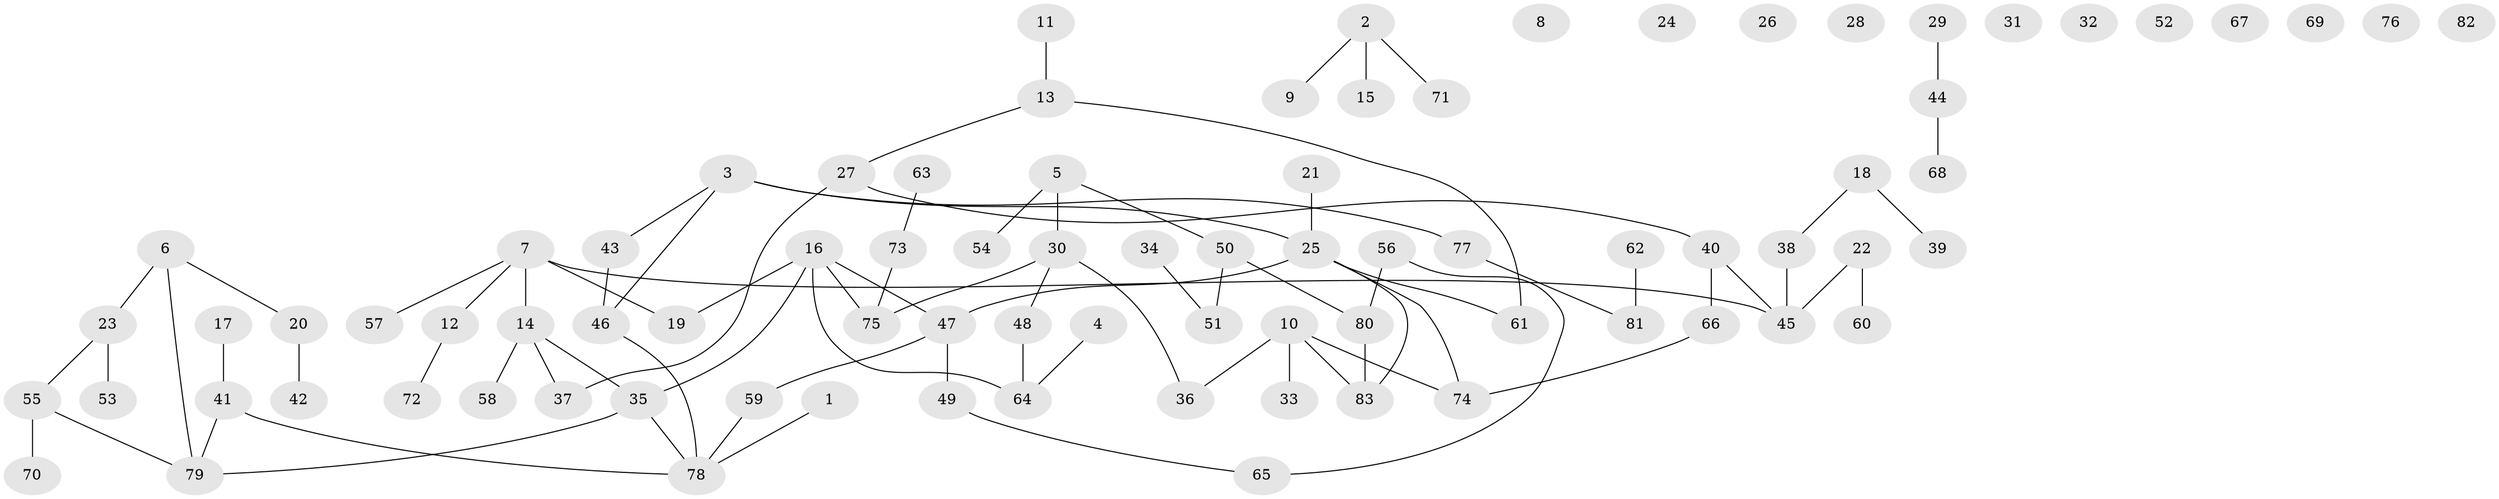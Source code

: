 // Generated by graph-tools (version 1.1) at 2025/00/03/09/25 03:00:50]
// undirected, 83 vertices, 83 edges
graph export_dot {
graph [start="1"]
  node [color=gray90,style=filled];
  1;
  2;
  3;
  4;
  5;
  6;
  7;
  8;
  9;
  10;
  11;
  12;
  13;
  14;
  15;
  16;
  17;
  18;
  19;
  20;
  21;
  22;
  23;
  24;
  25;
  26;
  27;
  28;
  29;
  30;
  31;
  32;
  33;
  34;
  35;
  36;
  37;
  38;
  39;
  40;
  41;
  42;
  43;
  44;
  45;
  46;
  47;
  48;
  49;
  50;
  51;
  52;
  53;
  54;
  55;
  56;
  57;
  58;
  59;
  60;
  61;
  62;
  63;
  64;
  65;
  66;
  67;
  68;
  69;
  70;
  71;
  72;
  73;
  74;
  75;
  76;
  77;
  78;
  79;
  80;
  81;
  82;
  83;
  1 -- 78;
  2 -- 9;
  2 -- 15;
  2 -- 71;
  3 -- 25;
  3 -- 43;
  3 -- 46;
  3 -- 77;
  4 -- 64;
  5 -- 30;
  5 -- 50;
  5 -- 54;
  6 -- 20;
  6 -- 23;
  6 -- 79;
  7 -- 12;
  7 -- 14;
  7 -- 19;
  7 -- 45;
  7 -- 57;
  10 -- 33;
  10 -- 36;
  10 -- 74;
  10 -- 83;
  11 -- 13;
  12 -- 72;
  13 -- 27;
  13 -- 61;
  14 -- 35;
  14 -- 37;
  14 -- 58;
  16 -- 19;
  16 -- 35;
  16 -- 47;
  16 -- 64;
  16 -- 75;
  17 -- 41;
  18 -- 38;
  18 -- 39;
  20 -- 42;
  21 -- 25;
  22 -- 45;
  22 -- 60;
  23 -- 53;
  23 -- 55;
  25 -- 47;
  25 -- 61;
  25 -- 74;
  25 -- 83;
  27 -- 37;
  27 -- 40;
  29 -- 44;
  30 -- 36;
  30 -- 48;
  30 -- 75;
  34 -- 51;
  35 -- 78;
  35 -- 79;
  38 -- 45;
  40 -- 45;
  40 -- 66;
  41 -- 78;
  41 -- 79;
  43 -- 46;
  44 -- 68;
  46 -- 78;
  47 -- 49;
  47 -- 59;
  48 -- 64;
  49 -- 65;
  50 -- 51;
  50 -- 80;
  55 -- 70;
  55 -- 79;
  56 -- 65;
  56 -- 80;
  59 -- 78;
  62 -- 81;
  63 -- 73;
  66 -- 74;
  73 -- 75;
  77 -- 81;
  80 -- 83;
}

